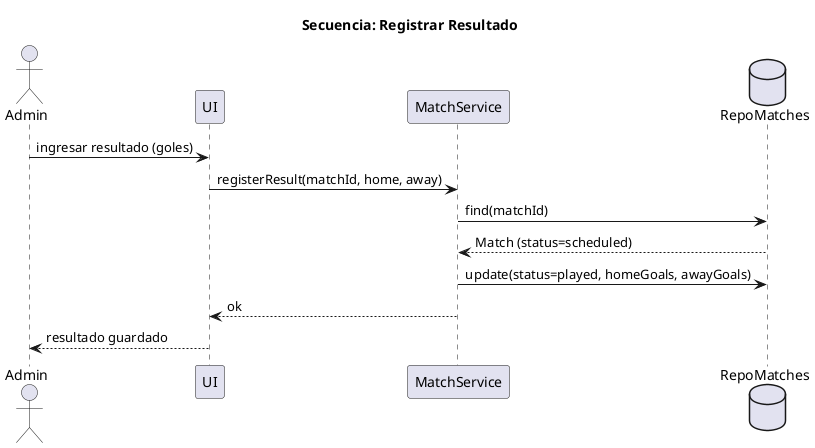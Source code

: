 @startuml
title Secuencia: Registrar Resultado
actor Admin
participant UI
participant "MatchService" as S
database "RepoMatches" as RM

Admin -> UI: ingresar resultado (goles)
UI -> S: registerResult(matchId, home, away)
S -> RM: find(matchId)
RM --> S: Match (status=scheduled)
S -> RM: update(status=played, homeGoals, awayGoals)
S --> UI: ok
UI --> Admin: resultado guardado
@enduml